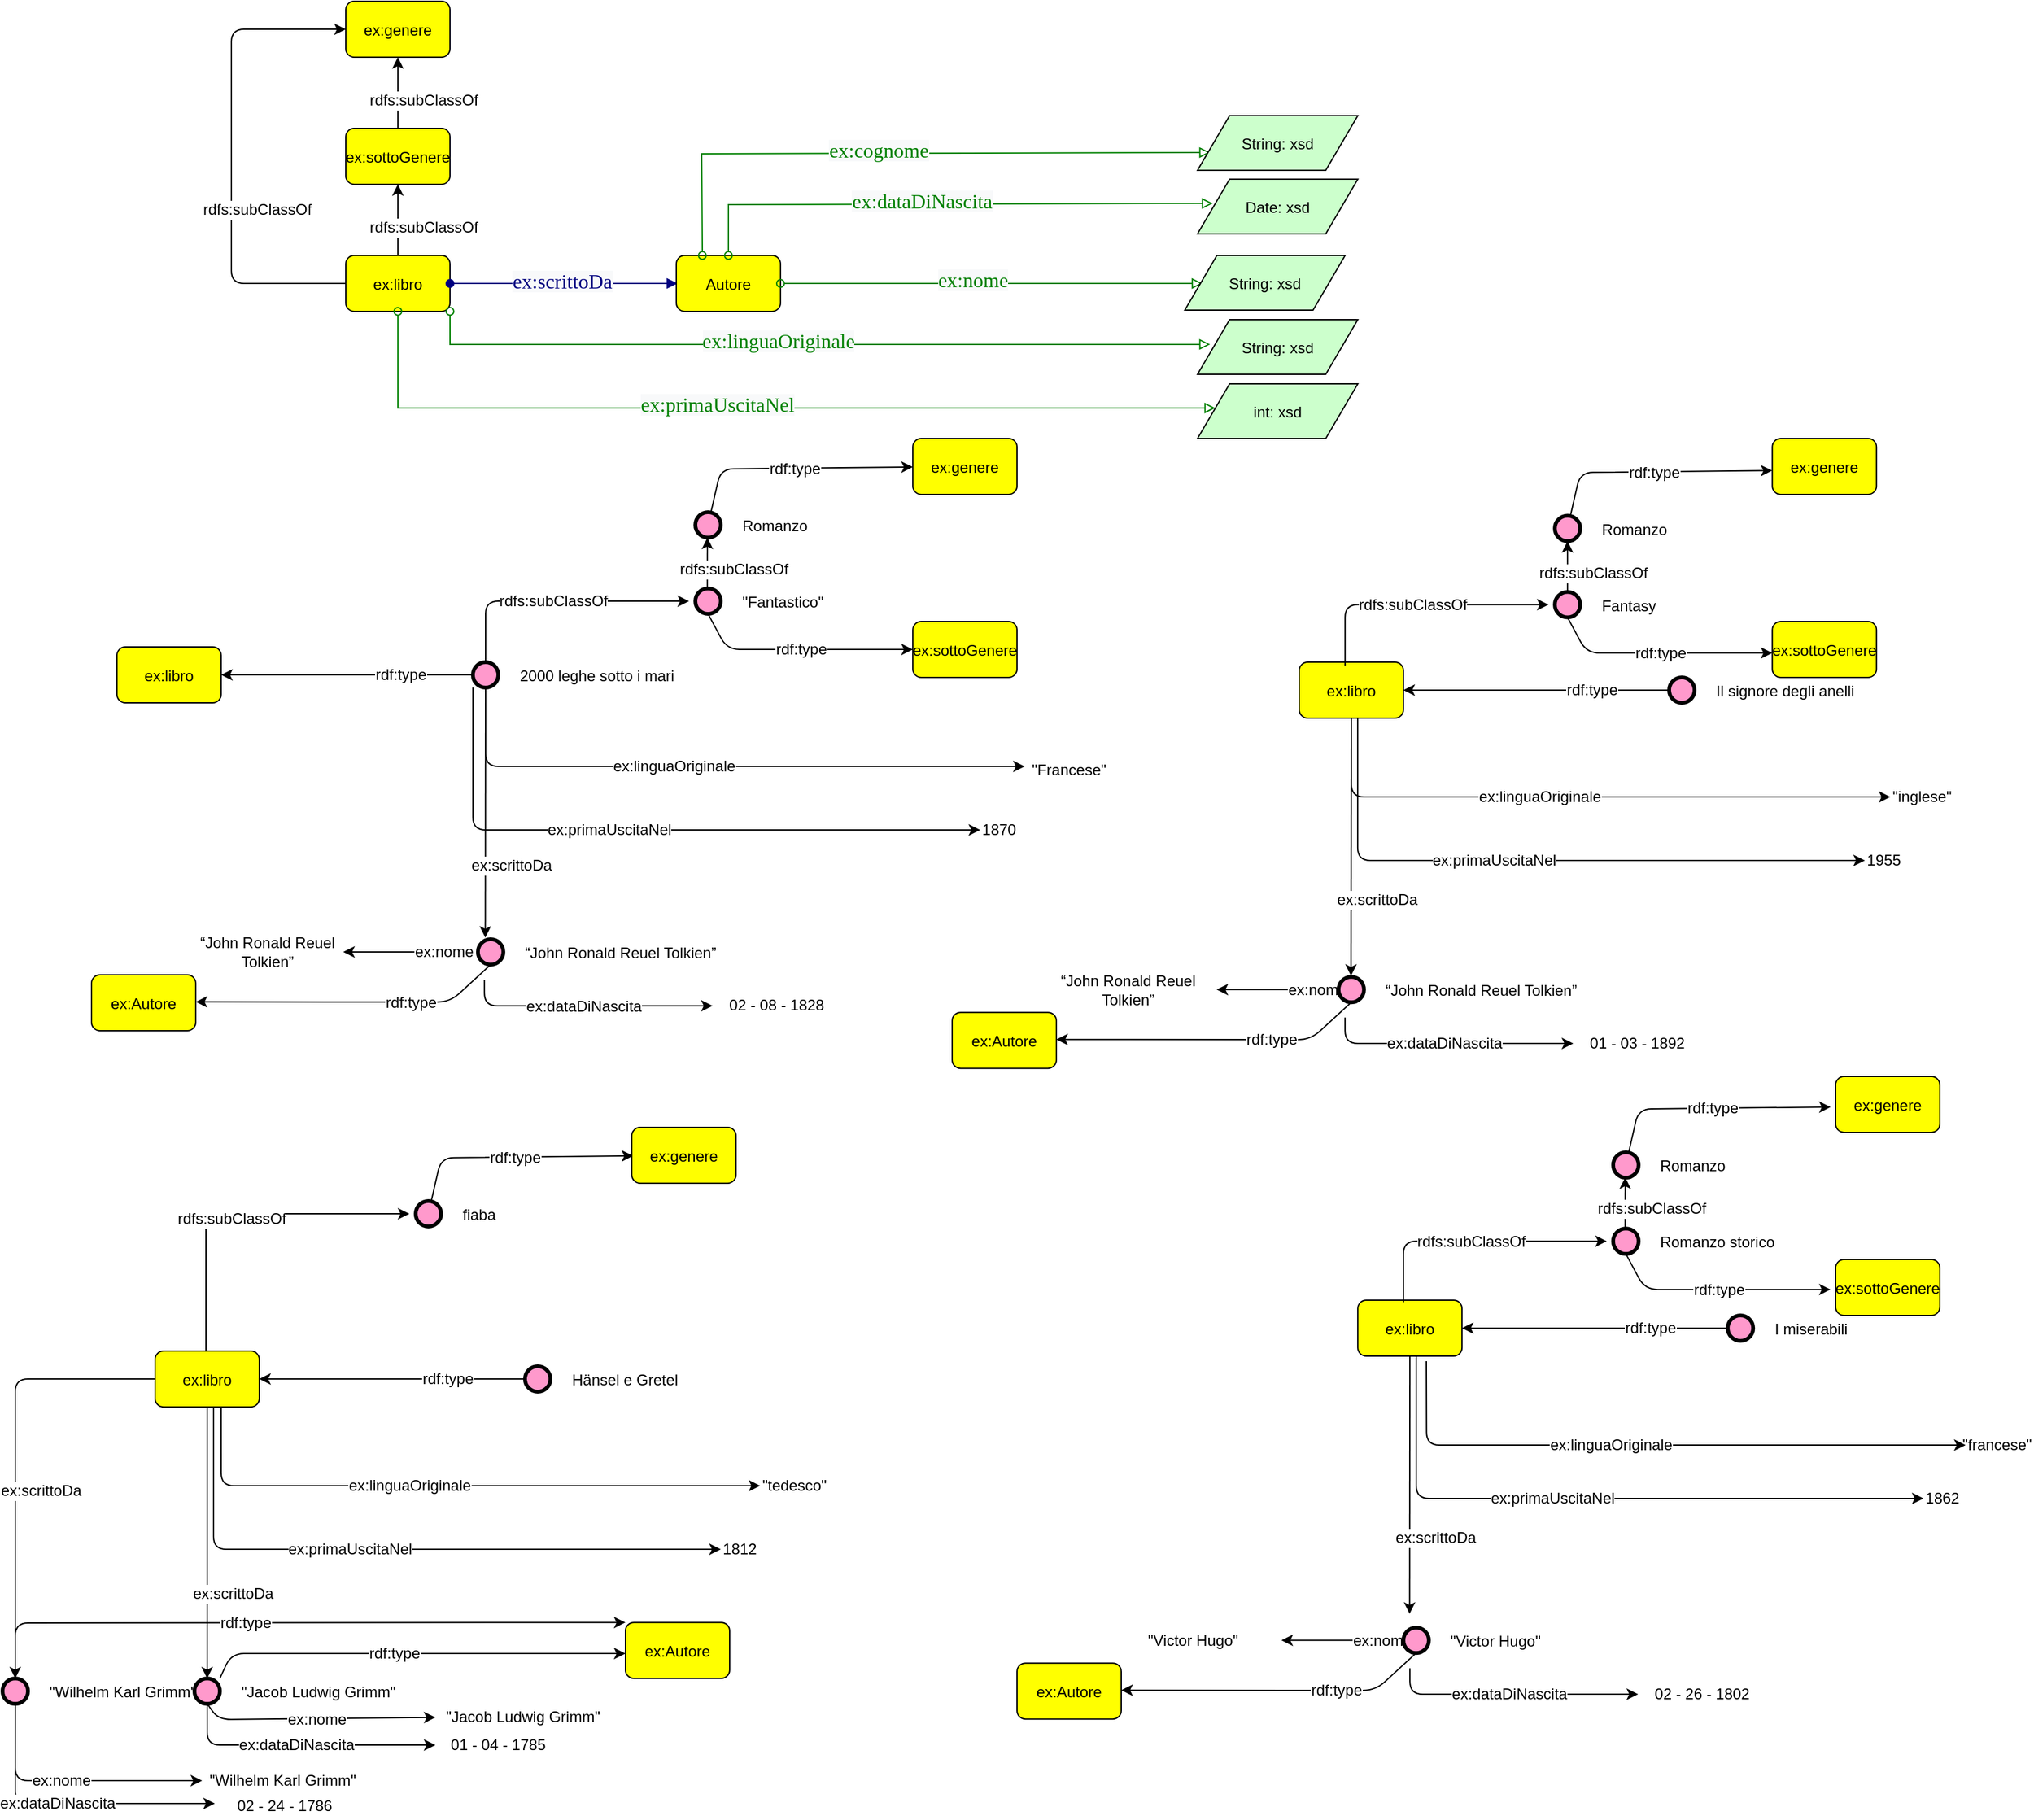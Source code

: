 <mxfile version="14.1.9" type="github">
  <diagram id="M-jmwEOxOKPIC_yb73By" name="Page-1">
    <mxGraphModel dx="925" dy="1744" grid="1" gridSize="10" guides="1" tooltips="1" connect="1" arrows="1" fold="1" page="1" pageScale="1" pageWidth="827" pageHeight="1169" math="0" shadow="0">
      <root>
        <mxCell id="0" />
        <mxCell id="1" parent="0" />
        <mxCell id="2A3p5v59OTfX20TDHfgg-1" value="ex:libro" style="graphMlID=n4;shape=rect;rounded=1;arcsize=30;fillColor=#ffff00;strokeColor=#000000;strokeWidth=1.0" vertex="1" parent="1">
          <mxGeometry x="350" y="170" width="81.968" height="44" as="geometry" />
        </mxCell>
        <mxCell id="2A3p5v59OTfX20TDHfgg-2" value="" style="graphMlID=e0;rounded=0;endArrow=block;strokeColor=#000080;strokeWidth=1.0;startArrow=oval;startFill=1;endFill=1;exitX=1;exitY=0.5;exitDx=0;exitDy=0;" edge="1" parent="1" source="2A3p5v59OTfX20TDHfgg-1">
          <mxGeometry relative="1" as="geometry">
            <mxPoint x="460" y="240.082" as="sourcePoint" />
            <mxPoint x="611" y="192" as="targetPoint" />
          </mxGeometry>
        </mxCell>
        <mxCell id="2A3p5v59OTfX20TDHfgg-3" value="&lt;font color=&quot;#000080&quot; face=&quot;dialog&quot;&gt;&lt;span style=&quot;font-size: 16px ; background-color: rgb(248 , 249 , 250)&quot;&gt;ex:scrittoDa&lt;/span&gt;&lt;/font&gt;" style="text;html=1;align=center;verticalAlign=middle;resizable=0;points=[];labelBackgroundColor=#ffffff;" vertex="1" connectable="0" parent="2A3p5v59OTfX20TDHfgg-2">
          <mxGeometry x="-0.017" y="2" relative="1" as="geometry">
            <mxPoint as="offset" />
          </mxGeometry>
        </mxCell>
        <mxCell id="2A3p5v59OTfX20TDHfgg-4" value="Autore" style="graphMlID=n4;shape=rect;rounded=1;arcsize=30;fillColor=#ffff00;strokeColor=#000000;strokeWidth=1.0" vertex="1" parent="1">
          <mxGeometry x="610" y="170" width="81.968" height="44" as="geometry" />
        </mxCell>
        <mxCell id="2A3p5v59OTfX20TDHfgg-13" value="" style="graphMlID=e2;rounded=0;endArrow=block;strokeColor=#008000;strokeWidth=1.0;startArrow=oval;startFill=0;endFill=0;exitX=1;exitY=0.5;exitDx=0;exitDy=0;entryX=0.111;entryY=0.512;entryDx=0;entryDy=0;entryPerimeter=0;" edge="1" parent="1" source="2A3p5v59OTfX20TDHfgg-4" target="2A3p5v59OTfX20TDHfgg-19">
          <mxGeometry relative="1" as="geometry">
            <mxPoint x="720" y="191.5" as="sourcePoint" />
            <mxPoint x="1010" y="192" as="targetPoint" />
          </mxGeometry>
        </mxCell>
        <mxCell id="2A3p5v59OTfX20TDHfgg-14" value="&lt;span style=&quot;color: rgb(0 , 128 , 0) ; font-family: &amp;#34;dialog&amp;#34; ; font-size: 16px ; background-color: rgb(248 , 249 , 250)&quot;&gt;ex:nome&lt;/span&gt;" style="text;html=1;align=center;verticalAlign=middle;resizable=0;points=[];labelBackgroundColor=#ffffff;" vertex="1" connectable="0" parent="2A3p5v59OTfX20TDHfgg-13">
          <mxGeometry x="-0.09" y="3" relative="1" as="geometry">
            <mxPoint as="offset" />
          </mxGeometry>
        </mxCell>
        <mxCell id="2A3p5v59OTfX20TDHfgg-15" value="" style="graphMlID=e2;rounded=0;endArrow=block;strokeColor=#008000;strokeWidth=1.0;startArrow=oval;startFill=0;endFill=0;exitX=1;exitY=1;exitDx=0;exitDy=0;entryX=0.079;entryY=0.453;entryDx=0;entryDy=0;entryPerimeter=0;" edge="1" parent="1" source="2A3p5v59OTfX20TDHfgg-1" target="2A3p5v59OTfX20TDHfgg-21">
          <mxGeometry relative="1" as="geometry">
            <mxPoint x="691.968" y="242.0" as="sourcePoint" />
            <mxPoint x="1016.811" y="241.68" as="targetPoint" />
            <Array as="points">
              <mxPoint x="432" y="240" />
            </Array>
          </mxGeometry>
        </mxCell>
        <mxCell id="2A3p5v59OTfX20TDHfgg-16" value="&lt;span style=&quot;color: rgb(0 , 128 , 0) ; font-family: &amp;#34;dialog&amp;#34; ; font-size: 16px ; background-color: rgb(248 , 249 , 250)&quot;&gt;ex:linguaOriginale&lt;/span&gt;" style="text;html=1;align=center;verticalAlign=middle;resizable=0;points=[];labelBackgroundColor=#ffffff;" vertex="1" connectable="0" parent="2A3p5v59OTfX20TDHfgg-15">
          <mxGeometry x="-0.09" y="3" relative="1" as="geometry">
            <mxPoint as="offset" />
          </mxGeometry>
        </mxCell>
        <mxCell id="2A3p5v59OTfX20TDHfgg-17" value="" style="graphMlID=e2;rounded=0;endArrow=block;strokeColor=#008000;strokeWidth=1.0;startArrow=oval;startFill=0;endFill=0;entryX=0.111;entryY=0.442;entryDx=0;entryDy=0;entryPerimeter=0;exitX=0.5;exitY=1;exitDx=0;exitDy=0;" edge="1" parent="1" source="2A3p5v59OTfX20TDHfgg-1" target="2A3p5v59OTfX20TDHfgg-20">
          <mxGeometry relative="1" as="geometry">
            <mxPoint x="691.968" y="291.787" as="sourcePoint" />
            <mxPoint x="1026.811" y="291.5" as="targetPoint" />
            <Array as="points">
              <mxPoint x="391" y="290" />
            </Array>
          </mxGeometry>
        </mxCell>
        <mxCell id="2A3p5v59OTfX20TDHfgg-18" value="&lt;span style=&quot;color: rgb(0 , 128 , 0) ; font-family: &amp;#34;dialog&amp;#34; ; font-size: 16px ; background-color: rgb(248 , 249 , 250)&quot;&gt;ex:primaUscitaNel&lt;/span&gt;" style="text;html=1;align=center;verticalAlign=middle;resizable=0;points=[];labelBackgroundColor=#ffffff;" vertex="1" connectable="0" parent="2A3p5v59OTfX20TDHfgg-17">
          <mxGeometry x="-0.09" y="3" relative="1" as="geometry">
            <mxPoint as="offset" />
          </mxGeometry>
        </mxCell>
        <mxCell id="2A3p5v59OTfX20TDHfgg-19" value="String: xsd" style="graphMlID=n6;shape=parallelogram;fillColor=#ccffcc;strokeColor=#000000;strokeWidth=1.0" vertex="1" parent="1">
          <mxGeometry x="1010" y="170" width="126.095" height="43" as="geometry" />
        </mxCell>
        <mxCell id="2A3p5v59OTfX20TDHfgg-20" value="int: xsd" style="graphMlID=n6;shape=parallelogram;fillColor=#ccffcc;strokeColor=#000000;strokeWidth=1.0" vertex="1" parent="1">
          <mxGeometry x="1020" y="271" width="126.095" height="43" as="geometry" />
        </mxCell>
        <mxCell id="2A3p5v59OTfX20TDHfgg-21" value="String: xsd" style="graphMlID=n6;shape=parallelogram;fillColor=#ccffcc;strokeColor=#000000;strokeWidth=1.0" vertex="1" parent="1">
          <mxGeometry x="1020" y="220.5" width="126.095" height="43" as="geometry" />
        </mxCell>
        <mxCell id="2A3p5v59OTfX20TDHfgg-22" value="" style="graphMlID=e2;rounded=0;endArrow=block;strokeColor=#008000;strokeWidth=1.0;startArrow=oval;startFill=0;endFill=0;exitX=0.25;exitY=0;exitDx=0;exitDy=0;entryX=0.079;entryY=0.674;entryDx=0;entryDy=0;entryPerimeter=0;" edge="1" parent="1" source="2A3p5v59OTfX20TDHfgg-4" target="2A3p5v59OTfX20TDHfgg-30">
          <mxGeometry relative="1" as="geometry">
            <mxPoint x="691.968" y="90" as="sourcePoint" />
            <mxPoint x="1023.997" y="90.016" as="targetPoint" />
            <Array as="points">
              <mxPoint x="630" y="90" />
            </Array>
          </mxGeometry>
        </mxCell>
        <mxCell id="2A3p5v59OTfX20TDHfgg-23" value="&lt;span style=&quot;color: rgb(0 , 128 , 0) ; font-family: &amp;#34;dialog&amp;#34; ; font-size: 16px ; background-color: rgb(248 , 249 , 250)&quot;&gt;ex:cognome&lt;/span&gt;" style="text;html=1;align=center;verticalAlign=middle;resizable=0;points=[];labelBackgroundColor=#ffffff;" vertex="1" connectable="0" parent="2A3p5v59OTfX20TDHfgg-22">
          <mxGeometry x="-0.09" y="3" relative="1" as="geometry">
            <mxPoint as="offset" />
          </mxGeometry>
        </mxCell>
        <mxCell id="2A3p5v59OTfX20TDHfgg-28" value="" style="graphMlID=e2;rounded=0;endArrow=block;strokeColor=#008000;strokeWidth=1.0;startArrow=oval;startFill=0;endFill=0;exitX=0.5;exitY=0;exitDx=0;exitDy=0;entryX=0.095;entryY=0.442;entryDx=0;entryDy=0;entryPerimeter=0;" edge="1" parent="1" source="2A3p5v59OTfX20TDHfgg-4" target="2A3p5v59OTfX20TDHfgg-31">
          <mxGeometry relative="1" as="geometry">
            <mxPoint x="691.968" y="130" as="sourcePoint" />
            <mxPoint x="1023.997" y="130.016" as="targetPoint" />
            <Array as="points">
              <mxPoint x="651" y="130" />
            </Array>
          </mxGeometry>
        </mxCell>
        <mxCell id="2A3p5v59OTfX20TDHfgg-29" value="&lt;span style=&quot;color: rgb(0 , 128 , 0) ; font-family: &amp;#34;dialog&amp;#34; ; font-size: 16px ; background-color: rgb(248 , 249 , 250)&quot;&gt;ex:dataDiNascita&lt;/span&gt;" style="text;html=1;align=center;verticalAlign=middle;resizable=0;points=[];labelBackgroundColor=#ffffff;" vertex="1" connectable="0" parent="2A3p5v59OTfX20TDHfgg-28">
          <mxGeometry x="-0.09" y="3" relative="1" as="geometry">
            <mxPoint as="offset" />
          </mxGeometry>
        </mxCell>
        <mxCell id="2A3p5v59OTfX20TDHfgg-30" value="String: xsd" style="graphMlID=n6;shape=parallelogram;fillColor=#ccffcc;strokeColor=#000000;strokeWidth=1.0" vertex="1" parent="1">
          <mxGeometry x="1020" y="60" width="126.095" height="43" as="geometry" />
        </mxCell>
        <mxCell id="2A3p5v59OTfX20TDHfgg-31" value="Date: xsd" style="graphMlID=n6;shape=parallelogram;fillColor=#ccffcc;strokeColor=#000000;strokeWidth=1.0" vertex="1" parent="1">
          <mxGeometry x="1020" y="110" width="126.095" height="43" as="geometry" />
        </mxCell>
        <mxCell id="2A3p5v59OTfX20TDHfgg-32" value="ex:sottoGenere" style="graphMlID=n4;shape=rect;rounded=1;arcsize=30;fillColor=#ffff00;strokeColor=#000000;strokeWidth=1.0" vertex="1" parent="1">
          <mxGeometry x="350" y="70" width="81.968" height="44" as="geometry" />
        </mxCell>
        <mxCell id="2A3p5v59OTfX20TDHfgg-33" value="" style="endArrow=classic;html=1;textDirection=ltr;exitX=0.5;exitY=0;exitDx=0;exitDy=0;entryX=0.5;entryY=1;entryDx=0;entryDy=0;" edge="1" parent="1" source="2A3p5v59OTfX20TDHfgg-1" target="2A3p5v59OTfX20TDHfgg-32">
          <mxGeometry width="50" height="50" relative="1" as="geometry">
            <mxPoint x="250" y="130" as="sourcePoint" />
            <mxPoint x="397.95" y="130" as="targetPoint" />
          </mxGeometry>
        </mxCell>
        <mxCell id="2A3p5v59OTfX20TDHfgg-34" value="rdfs:subClassOf" style="text;html=1;align=center;verticalAlign=middle;resizable=0;points=[];labelBackgroundColor=#ffffff;rotation=0;" vertex="1" connectable="0" parent="2A3p5v59OTfX20TDHfgg-33">
          <mxGeometry x="-0.221" relative="1" as="geometry">
            <mxPoint x="19.95" as="offset" />
          </mxGeometry>
        </mxCell>
        <mxCell id="2A3p5v59OTfX20TDHfgg-37" value="ex:genere" style="graphMlID=n4;shape=rect;rounded=1;arcsize=30;fillColor=#ffff00;strokeColor=#000000;strokeWidth=1.0" vertex="1" parent="1">
          <mxGeometry x="350" y="-30" width="81.968" height="44" as="geometry" />
        </mxCell>
        <mxCell id="2A3p5v59OTfX20TDHfgg-40" value="" style="endArrow=classic;html=1;textDirection=ltr;entryX=0.5;entryY=1;entryDx=0;entryDy=0;" edge="1" parent="1" source="2A3p5v59OTfX20TDHfgg-32" target="2A3p5v59OTfX20TDHfgg-37">
          <mxGeometry width="50" height="50" relative="1" as="geometry">
            <mxPoint x="390.644" y="70" as="sourcePoint" />
            <mxPoint x="390.644" y="14" as="targetPoint" />
          </mxGeometry>
        </mxCell>
        <mxCell id="2A3p5v59OTfX20TDHfgg-41" value="rdfs:subClassOf" style="text;html=1;align=center;verticalAlign=middle;resizable=0;points=[];labelBackgroundColor=#ffffff;rotation=0;" vertex="1" connectable="0" parent="2A3p5v59OTfX20TDHfgg-40">
          <mxGeometry x="-0.221" relative="1" as="geometry">
            <mxPoint x="19.95" as="offset" />
          </mxGeometry>
        </mxCell>
        <mxCell id="2A3p5v59OTfX20TDHfgg-42" value="2000 leghe sotto i mari" style="graphMlID=n9;shape=ellipse;fillColor=#ff99cc;strokeColor=#000000;strokeWidth=3.0;verticalAlign=middle;labelPosition=right;verticalLabelPosition=middle;align=left;spacingRight=1;spacing=17;" vertex="1" parent="1">
          <mxGeometry x="450" y="490" width="20" height="20" as="geometry" />
        </mxCell>
        <mxCell id="2A3p5v59OTfX20TDHfgg-45" value="" style="endArrow=classic;html=1;textDirection=ltr;exitX=0;exitY=0.5;exitDx=0;exitDy=0;" edge="1" parent="1" source="2A3p5v59OTfX20TDHfgg-42" target="2A3p5v59OTfX20TDHfgg-47">
          <mxGeometry width="50" height="50" relative="1" as="geometry">
            <mxPoint x="460" y="390" as="sourcePoint" />
            <mxPoint x="280" y="500" as="targetPoint" />
          </mxGeometry>
        </mxCell>
        <mxCell id="2A3p5v59OTfX20TDHfgg-46" value="rdf:type" style="text;html=1;align=center;verticalAlign=middle;resizable=0;points=[];labelBackgroundColor=#ffffff;rotation=0;" vertex="1" connectable="0" parent="2A3p5v59OTfX20TDHfgg-45">
          <mxGeometry x="-0.221" relative="1" as="geometry">
            <mxPoint x="19.95" as="offset" />
          </mxGeometry>
        </mxCell>
        <mxCell id="2A3p5v59OTfX20TDHfgg-47" value="ex:libro" style="graphMlID=n4;shape=rect;rounded=1;arcsize=30;fillColor=#ffff00;strokeColor=#000000;strokeWidth=1.0" vertex="1" parent="1">
          <mxGeometry x="170" y="478" width="81.968" height="44" as="geometry" />
        </mxCell>
        <mxCell id="2A3p5v59OTfX20TDHfgg-48" value="" style="endArrow=classic;html=1;textDirection=ltr;exitX=0.5;exitY=1;exitDx=0;exitDy=0;entryX=0.497;entryY=0.027;entryDx=0;entryDy=0;entryPerimeter=0;" edge="1" parent="1" source="2A3p5v59OTfX20TDHfgg-42">
          <mxGeometry width="50" height="50" relative="1" as="geometry">
            <mxPoint x="512.03" y="550" as="sourcePoint" />
            <mxPoint x="459.758" y="706.778" as="targetPoint" />
          </mxGeometry>
        </mxCell>
        <mxCell id="2A3p5v59OTfX20TDHfgg-49" value="ex:scrittoDa" style="text;html=1;align=center;verticalAlign=middle;resizable=0;points=[];labelBackgroundColor=#ffffff;rotation=0;" vertex="1" connectable="0" parent="2A3p5v59OTfX20TDHfgg-48">
          <mxGeometry x="-0.221" relative="1" as="geometry">
            <mxPoint x="19.95" y="63.53" as="offset" />
          </mxGeometry>
        </mxCell>
        <mxCell id="2A3p5v59OTfX20TDHfgg-59" value="" style="endArrow=classic;html=1;textDirection=ltr;exitX=0.5;exitY=0;exitDx=0;exitDy=0;entryX=0;entryY=0.5;entryDx=0;entryDy=0;" edge="1" parent="1" source="2A3p5v59OTfX20TDHfgg-42">
          <mxGeometry width="50" height="50" relative="1" as="geometry">
            <mxPoint x="410" y="390" as="sourcePoint" />
            <mxPoint x="620" y="442" as="targetPoint" />
            <Array as="points">
              <mxPoint x="460" y="442" />
            </Array>
          </mxGeometry>
        </mxCell>
        <mxCell id="2A3p5v59OTfX20TDHfgg-60" value="rdfs:subClassOf" style="text;html=1;align=center;verticalAlign=middle;resizable=0;points=[];labelBackgroundColor=#ffffff;rotation=0;" vertex="1" connectable="0" parent="2A3p5v59OTfX20TDHfgg-59">
          <mxGeometry x="-0.221" relative="1" as="geometry">
            <mxPoint x="19.95" as="offset" />
          </mxGeometry>
        </mxCell>
        <mxCell id="2A3p5v59OTfX20TDHfgg-85" value="&quot;Francese&quot;" style="text;html=1;strokeColor=none;fillColor=none;align=center;verticalAlign=middle;whiteSpace=wrap;rounded=0;" vertex="1" parent="1">
          <mxGeometry x="860" y="565" width="118" height="20" as="geometry" />
        </mxCell>
        <mxCell id="2A3p5v59OTfX20TDHfgg-88" value="" style="endArrow=classic;html=1;textDirection=ltr;exitX=0;exitY=1;exitDx=0;exitDy=0;" edge="1" parent="1" source="2A3p5v59OTfX20TDHfgg-42">
          <mxGeometry width="50" height="50" relative="1" as="geometry">
            <mxPoint x="702" y="622" as="sourcePoint" />
            <mxPoint x="849.01" y="622" as="targetPoint" />
            <Array as="points">
              <mxPoint x="450" y="622" />
            </Array>
          </mxGeometry>
        </mxCell>
        <mxCell id="2A3p5v59OTfX20TDHfgg-89" value="ex:primaUscitaNel" style="text;html=1;align=center;verticalAlign=middle;resizable=0;points=[];labelBackgroundColor=#ffffff;rotation=0;" vertex="1" connectable="0" parent="2A3p5v59OTfX20TDHfgg-88">
          <mxGeometry x="-0.221" relative="1" as="geometry">
            <mxPoint x="19.95" as="offset" />
          </mxGeometry>
        </mxCell>
        <mxCell id="2A3p5v59OTfX20TDHfgg-90" value="1870" style="text;html=1;strokeColor=none;fillColor=none;align=center;verticalAlign=middle;whiteSpace=wrap;rounded=0;" vertex="1" parent="1">
          <mxGeometry x="829.01" y="612" width="70" height="20" as="geometry" />
        </mxCell>
        <mxCell id="2A3p5v59OTfX20TDHfgg-95" value="Il signore degli anelli" style="graphMlID=n9;shape=ellipse;fillColor=#ff99cc;strokeColor=#000000;strokeWidth=3.0;verticalAlign=middle;labelPosition=right;verticalLabelPosition=middle;align=left;spacingRight=1;spacing=17;" vertex="1" parent="1">
          <mxGeometry x="1390.99" y="502" width="20" height="20" as="geometry" />
        </mxCell>
        <mxCell id="2A3p5v59OTfX20TDHfgg-98" value="" style="endArrow=classic;html=1;textDirection=ltr;exitX=0;exitY=0.5;exitDx=0;exitDy=0;" edge="1" parent="1" target="2A3p5v59OTfX20TDHfgg-100" source="2A3p5v59OTfX20TDHfgg-95">
          <mxGeometry width="50" height="50" relative="1" as="geometry">
            <mxPoint x="1380" y="514" as="sourcePoint" />
            <mxPoint x="1210" y="514" as="targetPoint" />
          </mxGeometry>
        </mxCell>
        <mxCell id="2A3p5v59OTfX20TDHfgg-99" value="rdf:type" style="text;html=1;align=center;verticalAlign=middle;resizable=0;points=[];labelBackgroundColor=#ffffff;rotation=0;" vertex="1" connectable="0" parent="2A3p5v59OTfX20TDHfgg-98">
          <mxGeometry x="-0.221" relative="1" as="geometry">
            <mxPoint x="19.95" as="offset" />
          </mxGeometry>
        </mxCell>
        <mxCell id="2A3p5v59OTfX20TDHfgg-100" value="ex:libro" style="graphMlID=n4;shape=rect;rounded=1;arcsize=30;fillColor=#ffff00;strokeColor=#000000;strokeWidth=1.0" vertex="1" parent="1">
          <mxGeometry x="1100" y="490" width="81.968" height="44" as="geometry" />
        </mxCell>
        <mxCell id="2A3p5v59OTfX20TDHfgg-102" value="" style="endArrow=classic;html=1;textDirection=ltr;exitX=0.5;exitY=1;exitDx=0;exitDy=0;entryX=0.497;entryY=0.027;entryDx=0;entryDy=0;entryPerimeter=0;" edge="1" parent="1" source="2A3p5v59OTfX20TDHfgg-100">
          <mxGeometry width="50" height="50" relative="1" as="geometry">
            <mxPoint x="1140.98" y="540" as="sourcePoint" />
            <mxPoint x="1140.738" y="736.778" as="targetPoint" />
          </mxGeometry>
        </mxCell>
        <mxCell id="2A3p5v59OTfX20TDHfgg-103" value="ex:scrittoDa" style="text;html=1;align=center;verticalAlign=middle;resizable=0;points=[];labelBackgroundColor=#ffffff;rotation=0;" vertex="1" connectable="0" parent="2A3p5v59OTfX20TDHfgg-102">
          <mxGeometry x="-0.221" relative="1" as="geometry">
            <mxPoint x="19.95" y="63.53" as="offset" />
          </mxGeometry>
        </mxCell>
        <mxCell id="2A3p5v59OTfX20TDHfgg-127" value="" style="endArrow=classic;html=1;textDirection=ltr;exitX=0.5;exitY=1;exitDx=0;exitDy=0;" edge="1" parent="1" source="2A3p5v59OTfX20TDHfgg-100">
          <mxGeometry width="50" height="50" relative="1" as="geometry">
            <mxPoint x="1417.99" y="596" as="sourcePoint" />
            <mxPoint x="1565.0" y="596" as="targetPoint" />
            <Array as="points">
              <mxPoint x="1141" y="596" />
            </Array>
          </mxGeometry>
        </mxCell>
        <mxCell id="2A3p5v59OTfX20TDHfgg-128" value="ex:linguaOriginale" style="text;html=1;align=center;verticalAlign=middle;resizable=0;points=[];labelBackgroundColor=#ffffff;rotation=0;" vertex="1" connectable="0" parent="2A3p5v59OTfX20TDHfgg-127">
          <mxGeometry x="-0.221" relative="1" as="geometry">
            <mxPoint x="19.95" as="offset" />
          </mxGeometry>
        </mxCell>
        <mxCell id="2A3p5v59OTfX20TDHfgg-129" value="&quot;inglese&quot;" style="text;html=1;strokeColor=none;fillColor=none;align=center;verticalAlign=middle;whiteSpace=wrap;rounded=0;" vertex="1" parent="1">
          <mxGeometry x="1570" y="586" width="40" height="20" as="geometry" />
        </mxCell>
        <mxCell id="2A3p5v59OTfX20TDHfgg-130" value="" style="endArrow=classic;html=1;textDirection=ltr;exitX=0;exitY=1;exitDx=0;exitDy=0;" edge="1" parent="1">
          <mxGeometry width="50" height="50" relative="1" as="geometry">
            <mxPoint x="1145.98" y="534" as="sourcePoint" />
            <mxPoint x="1544.99" y="646" as="targetPoint" />
            <Array as="points">
              <mxPoint x="1145.98" y="646" />
            </Array>
          </mxGeometry>
        </mxCell>
        <mxCell id="2A3p5v59OTfX20TDHfgg-131" value="ex:primaUscitaNel" style="text;html=1;align=center;verticalAlign=middle;resizable=0;points=[];labelBackgroundColor=#ffffff;rotation=0;" vertex="1" connectable="0" parent="2A3p5v59OTfX20TDHfgg-130">
          <mxGeometry x="-0.221" relative="1" as="geometry">
            <mxPoint x="19.95" as="offset" />
          </mxGeometry>
        </mxCell>
        <mxCell id="2A3p5v59OTfX20TDHfgg-132" value="1955" style="text;html=1;strokeColor=none;fillColor=none;align=center;verticalAlign=middle;whiteSpace=wrap;rounded=0;" vertex="1" parent="1">
          <mxGeometry x="1524.99" y="636" width="70" height="20" as="geometry" />
        </mxCell>
        <mxCell id="2A3p5v59OTfX20TDHfgg-133" value="I miserabili" style="graphMlID=n9;shape=ellipse;fillColor=#ff99cc;strokeColor=#000000;strokeWidth=3.0;verticalAlign=middle;labelPosition=right;verticalLabelPosition=middle;align=left;spacingRight=1;spacing=17;" vertex="1" parent="1">
          <mxGeometry x="1437.08" y="1004" width="20" height="20" as="geometry" />
        </mxCell>
        <mxCell id="2A3p5v59OTfX20TDHfgg-134" value="" style="endArrow=classic;html=1;textDirection=ltr;exitX=0;exitY=0.5;exitDx=0;exitDy=0;" edge="1" parent="1" source="2A3p5v59OTfX20TDHfgg-133" target="2A3p5v59OTfX20TDHfgg-136">
          <mxGeometry width="50" height="50" relative="1" as="geometry">
            <mxPoint x="1426.09" y="1016" as="sourcePoint" />
            <mxPoint x="1256.09" y="1016" as="targetPoint" />
          </mxGeometry>
        </mxCell>
        <mxCell id="2A3p5v59OTfX20TDHfgg-135" value="rdf:type" style="text;html=1;align=center;verticalAlign=middle;resizable=0;points=[];labelBackgroundColor=#ffffff;rotation=0;" vertex="1" connectable="0" parent="2A3p5v59OTfX20TDHfgg-134">
          <mxGeometry x="-0.221" relative="1" as="geometry">
            <mxPoint x="19.95" as="offset" />
          </mxGeometry>
        </mxCell>
        <mxCell id="2A3p5v59OTfX20TDHfgg-136" value="ex:libro" style="graphMlID=n4;shape=rect;rounded=1;arcsize=30;fillColor=#ffff00;strokeColor=#000000;strokeWidth=1.0" vertex="1" parent="1">
          <mxGeometry x="1146.09" y="992" width="81.968" height="44" as="geometry" />
        </mxCell>
        <mxCell id="2A3p5v59OTfX20TDHfgg-137" value="" style="endArrow=classic;html=1;textDirection=ltr;exitX=0.5;exitY=1;exitDx=0;exitDy=0;entryX=0.497;entryY=0.027;entryDx=0;entryDy=0;entryPerimeter=0;" edge="1" parent="1" source="2A3p5v59OTfX20TDHfgg-136">
          <mxGeometry width="50" height="50" relative="1" as="geometry">
            <mxPoint x="1187.07" y="1042" as="sourcePoint" />
            <mxPoint x="1186.828" y="1238.778" as="targetPoint" />
          </mxGeometry>
        </mxCell>
        <mxCell id="2A3p5v59OTfX20TDHfgg-138" value="ex:scrittoDa" style="text;html=1;align=center;verticalAlign=middle;resizable=0;points=[];labelBackgroundColor=#ffffff;rotation=0;" vertex="1" connectable="0" parent="2A3p5v59OTfX20TDHfgg-137">
          <mxGeometry x="-0.221" relative="1" as="geometry">
            <mxPoint x="19.95" y="63.53" as="offset" />
          </mxGeometry>
        </mxCell>
        <mxCell id="2A3p5v59OTfX20TDHfgg-140" value="" style="endArrow=classic;html=1;textDirection=ltr;exitX=0;exitY=0.5;exitDx=0;exitDy=0;" edge="1" parent="1" source="2A3p5v59OTfX20TDHfgg-238" target="2A3p5v59OTfX20TDHfgg-142">
          <mxGeometry width="50" height="50" relative="1" as="geometry">
            <mxPoint x="1228.058" y="1259.59" as="sourcePoint" />
            <mxPoint x="1367.07" y="1259.59" as="targetPoint" />
          </mxGeometry>
        </mxCell>
        <mxCell id="2A3p5v59OTfX20TDHfgg-141" value="ex:nome" style="text;html=1;align=center;verticalAlign=middle;resizable=0;points=[];labelBackgroundColor=#ffffff;rotation=0;" vertex="1" connectable="0" parent="2A3p5v59OTfX20TDHfgg-140">
          <mxGeometry x="-0.221" relative="1" as="geometry">
            <mxPoint x="19.95" as="offset" />
          </mxGeometry>
        </mxCell>
        <mxCell id="2A3p5v59OTfX20TDHfgg-142" value="&lt;span style=&quot;text-align: left&quot;&gt;&quot;Victor Hugo&quot;&lt;/span&gt;" style="text;html=1;strokeColor=none;fillColor=none;align=center;verticalAlign=middle;whiteSpace=wrap;rounded=0;" vertex="1" parent="1">
          <mxGeometry x="947.01" y="1249.59" width="139.02" height="20" as="geometry" />
        </mxCell>
        <mxCell id="2A3p5v59OTfX20TDHfgg-143" value="02 - 26 - 1802" style="text;html=1;strokeColor=none;fillColor=none;align=center;verticalAlign=middle;whiteSpace=wrap;rounded=0;" vertex="1" parent="1">
          <mxGeometry x="1366.58" y="1292" width="100" height="20" as="geometry" />
        </mxCell>
        <mxCell id="2A3p5v59OTfX20TDHfgg-144" value="" style="endArrow=classic;html=1;textDirection=ltr;exitX=0.5;exitY=1;exitDx=0;exitDy=0;" edge="1" parent="1" target="2A3p5v59OTfX20TDHfgg-143">
          <mxGeometry width="50" height="50" relative="1" as="geometry">
            <mxPoint x="1187.074" y="1281.59" as="sourcePoint" />
            <mxPoint x="1377.07" y="1269.59" as="targetPoint" />
            <Array as="points">
              <mxPoint x="1187.09" y="1302" />
            </Array>
          </mxGeometry>
        </mxCell>
        <mxCell id="2A3p5v59OTfX20TDHfgg-145" value="ex:dataDiNascita" style="text;html=1;align=center;verticalAlign=middle;resizable=0;points=[];labelBackgroundColor=#ffffff;rotation=0;" vertex="1" connectable="0" parent="2A3p5v59OTfX20TDHfgg-144">
          <mxGeometry x="-0.221" relative="1" as="geometry">
            <mxPoint x="19.95" as="offset" />
          </mxGeometry>
        </mxCell>
        <mxCell id="2A3p5v59OTfX20TDHfgg-164" value="" style="endArrow=classic;html=1;textDirection=ltr;exitX=0;exitY=1;exitDx=0;exitDy=0;" edge="1" parent="1">
          <mxGeometry width="50" height="50" relative="1" as="geometry">
            <mxPoint x="1192.07" y="1036" as="sourcePoint" />
            <mxPoint x="1591.08" y="1148" as="targetPoint" />
            <Array as="points">
              <mxPoint x="1192.07" y="1148" />
            </Array>
          </mxGeometry>
        </mxCell>
        <mxCell id="2A3p5v59OTfX20TDHfgg-165" value="ex:primaUscitaNel" style="text;html=1;align=center;verticalAlign=middle;resizable=0;points=[];labelBackgroundColor=#ffffff;rotation=0;" vertex="1" connectable="0" parent="2A3p5v59OTfX20TDHfgg-164">
          <mxGeometry x="-0.221" relative="1" as="geometry">
            <mxPoint x="19.95" as="offset" />
          </mxGeometry>
        </mxCell>
        <mxCell id="2A3p5v59OTfX20TDHfgg-166" value="1862" style="text;html=1;strokeColor=none;fillColor=none;align=center;verticalAlign=middle;whiteSpace=wrap;rounded=0;" vertex="1" parent="1">
          <mxGeometry x="1571.08" y="1138" width="70" height="20" as="geometry" />
        </mxCell>
        <mxCell id="2A3p5v59OTfX20TDHfgg-167" value="Hänsel e Gretel" style="graphMlID=n9;shape=ellipse;fillColor=#ff99cc;strokeColor=#000000;strokeWidth=3.0;verticalAlign=middle;labelPosition=right;verticalLabelPosition=middle;align=left;spacingRight=1;spacing=17;" vertex="1" parent="1">
          <mxGeometry x="490.99" y="1044" width="20" height="20" as="geometry" />
        </mxCell>
        <mxCell id="2A3p5v59OTfX20TDHfgg-168" value="" style="endArrow=classic;html=1;textDirection=ltr;exitX=0;exitY=0.5;exitDx=0;exitDy=0;" edge="1" parent="1" source="2A3p5v59OTfX20TDHfgg-167" target="2A3p5v59OTfX20TDHfgg-170">
          <mxGeometry width="50" height="50" relative="1" as="geometry">
            <mxPoint x="480" y="1056" as="sourcePoint" />
            <mxPoint x="310" y="1056" as="targetPoint" />
          </mxGeometry>
        </mxCell>
        <mxCell id="2A3p5v59OTfX20TDHfgg-169" value="rdf:type" style="text;html=1;align=center;verticalAlign=middle;resizable=0;points=[];labelBackgroundColor=#ffffff;rotation=0;" vertex="1" connectable="0" parent="2A3p5v59OTfX20TDHfgg-168">
          <mxGeometry x="-0.221" relative="1" as="geometry">
            <mxPoint x="19.95" as="offset" />
          </mxGeometry>
        </mxCell>
        <mxCell id="2A3p5v59OTfX20TDHfgg-170" value="ex:libro" style="graphMlID=n4;shape=rect;rounded=1;arcsize=30;fillColor=#ffff00;strokeColor=#000000;strokeWidth=1.0" vertex="1" parent="1">
          <mxGeometry x="200" y="1032" width="81.968" height="44" as="geometry" />
        </mxCell>
        <mxCell id="2A3p5v59OTfX20TDHfgg-171" value="" style="endArrow=classic;html=1;textDirection=ltr;exitX=0.5;exitY=1;exitDx=0;exitDy=0;entryX=0.5;entryY=0;entryDx=0;entryDy=0;" edge="1" parent="1" source="2A3p5v59OTfX20TDHfgg-170" target="2A3p5v59OTfX20TDHfgg-227">
          <mxGeometry width="50" height="50" relative="1" as="geometry">
            <mxPoint x="240.98" y="1082" as="sourcePoint" />
            <mxPoint x="240.738" y="1278.778" as="targetPoint" />
          </mxGeometry>
        </mxCell>
        <mxCell id="2A3p5v59OTfX20TDHfgg-172" value="ex:scrittoDa" style="text;html=1;align=center;verticalAlign=middle;resizable=0;points=[];labelBackgroundColor=#ffffff;rotation=0;" vertex="1" connectable="0" parent="2A3p5v59OTfX20TDHfgg-171">
          <mxGeometry x="-0.221" relative="1" as="geometry">
            <mxPoint x="19.95" y="63.53" as="offset" />
          </mxGeometry>
        </mxCell>
        <mxCell id="2A3p5v59OTfX20TDHfgg-174" value="" style="endArrow=classic;html=1;textDirection=ltr;exitX=0.5;exitY=1;exitDx=0;exitDy=0;" edge="1" parent="1" source="2A3p5v59OTfX20TDHfgg-227" target="2A3p5v59OTfX20TDHfgg-176">
          <mxGeometry width="50" height="50" relative="1" as="geometry">
            <mxPoint x="273.998" y="1321.59" as="sourcePoint" />
            <mxPoint x="413.01" y="1321.59" as="targetPoint" />
            <Array as="points">
              <mxPoint x="250" y="1322" />
            </Array>
          </mxGeometry>
        </mxCell>
        <mxCell id="2A3p5v59OTfX20TDHfgg-175" value="ex:nome" style="text;html=1;align=center;verticalAlign=middle;resizable=0;points=[];labelBackgroundColor=#ffffff;rotation=0;" vertex="1" connectable="0" parent="2A3p5v59OTfX20TDHfgg-174">
          <mxGeometry x="-0.221" relative="1" as="geometry">
            <mxPoint x="19.95" as="offset" />
          </mxGeometry>
        </mxCell>
        <mxCell id="2A3p5v59OTfX20TDHfgg-176" value="&lt;div style=&quot;text-align: left&quot;&gt;&lt;span&gt;&quot;Jacob Ludwig Grimm&quot;&lt;/span&gt;&lt;/div&gt;" style="text;html=1;strokeColor=none;fillColor=none;align=center;verticalAlign=middle;whiteSpace=wrap;rounded=0;" vertex="1" parent="1">
          <mxGeometry x="420.49" y="1309.59" width="139.02" height="20" as="geometry" />
        </mxCell>
        <mxCell id="2A3p5v59OTfX20TDHfgg-177" value="01 - 04 - 1785" style="text;html=1;strokeColor=none;fillColor=none;align=center;verticalAlign=middle;whiteSpace=wrap;rounded=0;" vertex="1" parent="1">
          <mxGeometry x="420.49" y="1332" width="100" height="20" as="geometry" />
        </mxCell>
        <mxCell id="2A3p5v59OTfX20TDHfgg-178" value="" style="endArrow=classic;html=1;textDirection=ltr;exitX=0.5;exitY=1;exitDx=0;exitDy=0;" edge="1" parent="1" source="2A3p5v59OTfX20TDHfgg-227" target="2A3p5v59OTfX20TDHfgg-177">
          <mxGeometry width="50" height="50" relative="1" as="geometry">
            <mxPoint x="240.984" y="1321.59" as="sourcePoint" />
            <mxPoint x="430.98" y="1309.59" as="targetPoint" />
            <Array as="points">
              <mxPoint x="241" y="1342" />
            </Array>
          </mxGeometry>
        </mxCell>
        <mxCell id="2A3p5v59OTfX20TDHfgg-179" value="ex:dataDiNascita" style="text;html=1;align=center;verticalAlign=middle;resizable=0;points=[];labelBackgroundColor=#ffffff;rotation=0;" vertex="1" connectable="0" parent="2A3p5v59OTfX20TDHfgg-178">
          <mxGeometry x="-0.221" relative="1" as="geometry">
            <mxPoint x="19.95" as="offset" />
          </mxGeometry>
        </mxCell>
        <mxCell id="2A3p5v59OTfX20TDHfgg-197" value="&quot;tedesco&quot;" style="text;html=1;strokeColor=none;fillColor=none;align=center;verticalAlign=middle;whiteSpace=wrap;rounded=0;" vertex="1" parent="1">
          <mxGeometry x="683.1" y="1128" width="40" height="20" as="geometry" />
        </mxCell>
        <mxCell id="2A3p5v59OTfX20TDHfgg-198" value="" style="endArrow=classic;html=1;textDirection=ltr;exitX=0;exitY=1;exitDx=0;exitDy=0;" edge="1" parent="1">
          <mxGeometry width="50" height="50" relative="1" as="geometry">
            <mxPoint x="245.98" y="1076" as="sourcePoint" />
            <mxPoint x="644.99" y="1188" as="targetPoint" />
            <Array as="points">
              <mxPoint x="245.98" y="1188" />
            </Array>
          </mxGeometry>
        </mxCell>
        <mxCell id="2A3p5v59OTfX20TDHfgg-199" value="ex:primaUscitaNel" style="text;html=1;align=center;verticalAlign=middle;resizable=0;points=[];labelBackgroundColor=#ffffff;rotation=0;" vertex="1" connectable="0" parent="2A3p5v59OTfX20TDHfgg-198">
          <mxGeometry x="-0.221" relative="1" as="geometry">
            <mxPoint x="19.95" as="offset" />
          </mxGeometry>
        </mxCell>
        <mxCell id="2A3p5v59OTfX20TDHfgg-200" value="1812" style="text;html=1;strokeColor=none;fillColor=none;align=center;verticalAlign=middle;whiteSpace=wrap;rounded=0;" vertex="1" parent="1">
          <mxGeometry x="624.99" y="1178" width="70" height="20" as="geometry" />
        </mxCell>
        <mxCell id="2A3p5v59OTfX20TDHfgg-201" value="" style="endArrow=classic;html=1;textDirection=ltr;exitX=0.5;exitY=1;exitDx=0;exitDy=0;entryX=0;entryY=0.5;entryDx=0;entryDy=0;" edge="1" parent="1">
          <mxGeometry width="50" height="50" relative="1" as="geometry">
            <mxPoint x="90.044" y="1301.59" as="sourcePoint" />
            <mxPoint x="237" y="1370" as="targetPoint" />
            <Array as="points">
              <mxPoint x="90" y="1370" />
            </Array>
          </mxGeometry>
        </mxCell>
        <mxCell id="2A3p5v59OTfX20TDHfgg-202" value="ex:nome" style="text;html=1;align=center;verticalAlign=middle;resizable=0;points=[];labelBackgroundColor=#ffffff;rotation=0;" vertex="1" connectable="0" parent="2A3p5v59OTfX20TDHfgg-201">
          <mxGeometry x="-0.221" relative="1" as="geometry">
            <mxPoint x="19.95" as="offset" />
          </mxGeometry>
        </mxCell>
        <mxCell id="2A3p5v59OTfX20TDHfgg-203" value="&lt;div style=&quot;text-align: left&quot;&gt;&lt;span&gt;&quot;Wilhelm Karl Grimm&quot;&lt;/span&gt;&lt;/div&gt;" style="text;html=1;strokeColor=none;fillColor=none;align=center;verticalAlign=middle;whiteSpace=wrap;rounded=0;" vertex="1" parent="1">
          <mxGeometry x="230.98" y="1360.0" width="139.02" height="20" as="geometry" />
        </mxCell>
        <mxCell id="2A3p5v59OTfX20TDHfgg-204" value="" style="endArrow=classic;html=1;textDirection=ltr;exitX=0;exitY=0.5;exitDx=0;exitDy=0;entryX=0.5;entryY=0;entryDx=0;entryDy=0;" edge="1" parent="1" target="2A3p5v59OTfX20TDHfgg-230" source="2A3p5v59OTfX20TDHfgg-170">
          <mxGeometry width="50" height="50" relative="1" as="geometry">
            <mxPoint x="143.044" y="1076" as="sourcePoint" />
            <mxPoint x="142.798" y="1278.778" as="targetPoint" />
            <Array as="points">
              <mxPoint x="90" y="1054" />
            </Array>
          </mxGeometry>
        </mxCell>
        <mxCell id="2A3p5v59OTfX20TDHfgg-205" value="ex:scrittoDa" style="text;html=1;align=center;verticalAlign=middle;resizable=0;points=[];labelBackgroundColor=#ffffff;rotation=0;" vertex="1" connectable="0" parent="2A3p5v59OTfX20TDHfgg-204">
          <mxGeometry x="-0.221" relative="1" as="geometry">
            <mxPoint x="19.95" y="63.53" as="offset" />
          </mxGeometry>
        </mxCell>
        <mxCell id="2A3p5v59OTfX20TDHfgg-210" value="" style="endArrow=classic;html=1;textDirection=ltr;exitX=0.5;exitY=1;exitDx=0;exitDy=0;entryX=0;entryY=0.5;entryDx=0;entryDy=0;" edge="1" parent="1">
          <mxGeometry width="50" height="50" relative="1" as="geometry">
            <mxPoint x="90.044" y="1309.59" as="sourcePoint" />
            <mxPoint x="247" y="1388" as="targetPoint" />
            <Array as="points">
              <mxPoint x="90" y="1388" />
            </Array>
          </mxGeometry>
        </mxCell>
        <mxCell id="2A3p5v59OTfX20TDHfgg-211" value="ex:dataDiNascita" style="text;html=1;align=center;verticalAlign=middle;resizable=0;points=[];labelBackgroundColor=#ffffff;rotation=0;" vertex="1" connectable="0" parent="2A3p5v59OTfX20TDHfgg-210">
          <mxGeometry x="-0.221" relative="1" as="geometry">
            <mxPoint x="19.95" as="offset" />
          </mxGeometry>
        </mxCell>
        <mxCell id="2A3p5v59OTfX20TDHfgg-215" value="02 - 24 -&amp;nbsp;&lt;span style=&quot;text-align: left&quot;&gt;1786&lt;/span&gt;" style="text;html=1;strokeColor=none;fillColor=none;align=center;verticalAlign=middle;whiteSpace=wrap;rounded=0;" vertex="1" parent="1">
          <mxGeometry x="251.97" y="1380" width="100" height="20" as="geometry" />
        </mxCell>
        <mxCell id="2A3p5v59OTfX20TDHfgg-216" value="" style="endArrow=classic;html=1;textDirection=ltr;" edge="1" parent="1">
          <mxGeometry width="50" height="50" relative="1" as="geometry">
            <mxPoint x="1200" y="1040" as="sourcePoint" />
            <mxPoint x="1624.19" y="1106" as="targetPoint" />
            <Array as="points">
              <mxPoint x="1200.19" y="1106" />
            </Array>
          </mxGeometry>
        </mxCell>
        <mxCell id="2A3p5v59OTfX20TDHfgg-217" value="ex:linguaOriginale" style="text;html=1;align=center;verticalAlign=middle;resizable=0;points=[];labelBackgroundColor=#ffffff;rotation=0;" vertex="1" connectable="0" parent="2A3p5v59OTfX20TDHfgg-216">
          <mxGeometry x="-0.221" relative="1" as="geometry">
            <mxPoint x="19.95" as="offset" />
          </mxGeometry>
        </mxCell>
        <mxCell id="2A3p5v59OTfX20TDHfgg-218" value="&quot;francese&quot;" style="text;html=1;strokeColor=none;fillColor=none;align=center;verticalAlign=middle;whiteSpace=wrap;rounded=0;" vertex="1" parent="1">
          <mxGeometry x="1629.19" y="1096" width="40" height="20" as="geometry" />
        </mxCell>
        <mxCell id="2A3p5v59OTfX20TDHfgg-219" value="" style="endArrow=classic;html=1;textDirection=ltr;exitX=0.5;exitY=1;exitDx=0;exitDy=0;" edge="1" parent="1">
          <mxGeometry width="50" height="50" relative="1" as="geometry">
            <mxPoint x="251.964" y="1076" as="sourcePoint" />
            <mxPoint x="675.98" y="1138" as="targetPoint" />
            <Array as="points">
              <mxPoint x="251.98" y="1138" />
            </Array>
          </mxGeometry>
        </mxCell>
        <mxCell id="2A3p5v59OTfX20TDHfgg-220" value="ex:linguaOriginale" style="text;html=1;align=center;verticalAlign=middle;resizable=0;points=[];labelBackgroundColor=#ffffff;rotation=0;" vertex="1" connectable="0" parent="2A3p5v59OTfX20TDHfgg-219">
          <mxGeometry x="-0.221" relative="1" as="geometry">
            <mxPoint x="19.95" as="offset" />
          </mxGeometry>
        </mxCell>
        <mxCell id="2A3p5v59OTfX20TDHfgg-222" value="" style="endArrow=classic;html=1;textDirection=ltr;exitX=0.5;exitY=1;exitDx=0;exitDy=0;" edge="1" parent="1">
          <mxGeometry width="50" height="50" relative="1" as="geometry">
            <mxPoint x="460.004" y="510" as="sourcePoint" />
            <mxPoint x="884.02" y="572" as="targetPoint" />
            <Array as="points">
              <mxPoint x="460.02" y="572" />
            </Array>
          </mxGeometry>
        </mxCell>
        <mxCell id="2A3p5v59OTfX20TDHfgg-223" value="ex:linguaOriginale" style="text;html=1;align=center;verticalAlign=middle;resizable=0;points=[];labelBackgroundColor=#ffffff;rotation=0;" vertex="1" connectable="0" parent="2A3p5v59OTfX20TDHfgg-222">
          <mxGeometry x="-0.221" relative="1" as="geometry">
            <mxPoint x="19.95" as="offset" />
          </mxGeometry>
        </mxCell>
        <mxCell id="2A3p5v59OTfX20TDHfgg-227" value="&quot;Jacob Ludwig Grimm&quot;" style="graphMlID=n9;shape=ellipse;fillColor=#ff99cc;strokeColor=#000000;strokeWidth=3.0;verticalAlign=middle;labelPosition=right;verticalLabelPosition=middle;align=left;spacingRight=1;spacing=17;" vertex="1" parent="1">
          <mxGeometry x="230.98" y="1289.59" width="20" height="20" as="geometry" />
        </mxCell>
        <mxCell id="2A3p5v59OTfX20TDHfgg-229" value="&lt;div style=&quot;text-align: left&quot;&gt;&lt;br&gt;&lt;/div&gt;" style="text;html=1;strokeColor=none;fillColor=none;align=center;verticalAlign=middle;whiteSpace=wrap;rounded=0;" vertex="1" parent="1">
          <mxGeometry x="390.49" y="1237.59" width="139.02" height="20" as="geometry" />
        </mxCell>
        <mxCell id="2A3p5v59OTfX20TDHfgg-230" value="&quot;Wilhelm Karl Grimm&quot;" style="graphMlID=n9;shape=ellipse;fillColor=#ff99cc;strokeColor=#000000;strokeWidth=3.0;verticalAlign=middle;labelPosition=right;verticalLabelPosition=middle;align=left;spacingRight=1;spacing=17;" vertex="1" parent="1">
          <mxGeometry x="80.0" y="1289.59" width="20" height="20" as="geometry" />
        </mxCell>
        <mxCell id="2A3p5v59OTfX20TDHfgg-233" value="" style="endArrow=classic;html=1;textDirection=ltr;exitX=1;exitY=0;exitDx=0;exitDy=0;" edge="1" parent="1" source="2A3p5v59OTfX20TDHfgg-227">
          <mxGeometry width="50" height="50" relative="1" as="geometry">
            <mxPoint x="206.09" y="1352.0" as="sourcePoint" />
            <mxPoint x="570" y="1270" as="targetPoint" />
            <Array as="points">
              <mxPoint x="260" y="1270" />
            </Array>
          </mxGeometry>
        </mxCell>
        <mxCell id="2A3p5v59OTfX20TDHfgg-234" value="rdf:type" style="text;html=1;align=center;verticalAlign=middle;resizable=0;points=[];labelBackgroundColor=#ffffff;rotation=0;" vertex="1" connectable="0" parent="2A3p5v59OTfX20TDHfgg-233">
          <mxGeometry x="-0.221" relative="1" as="geometry">
            <mxPoint x="19.95" as="offset" />
          </mxGeometry>
        </mxCell>
        <mxCell id="2A3p5v59OTfX20TDHfgg-235" value="ex:Autore" style="graphMlID=n4;shape=rect;rounded=1;arcsize=30;fillColor=#ffff00;strokeColor=#000000;strokeWidth=1.0" vertex="1" parent="1">
          <mxGeometry x="570" y="1245.59" width="81.968" height="44" as="geometry" />
        </mxCell>
        <mxCell id="2A3p5v59OTfX20TDHfgg-236" value="" style="endArrow=classic;html=1;textDirection=ltr;exitX=0.5;exitY=0;exitDx=0;exitDy=0;entryX=0;entryY=0;entryDx=0;entryDy=0;" edge="1" parent="1" source="2A3p5v59OTfX20TDHfgg-230" target="2A3p5v59OTfX20TDHfgg-235">
          <mxGeometry width="50" height="50" relative="1" as="geometry">
            <mxPoint x="260.98" y="1299.59" as="sourcePoint" />
            <mxPoint x="580" y="1280" as="targetPoint" />
            <Array as="points">
              <mxPoint x="90" y="1246" />
            </Array>
          </mxGeometry>
        </mxCell>
        <mxCell id="2A3p5v59OTfX20TDHfgg-237" value="rdf:type" style="text;html=1;align=center;verticalAlign=middle;resizable=0;points=[];labelBackgroundColor=#ffffff;rotation=0;" vertex="1" connectable="0" parent="2A3p5v59OTfX20TDHfgg-236">
          <mxGeometry x="-0.221" relative="1" as="geometry">
            <mxPoint x="19.95" as="offset" />
          </mxGeometry>
        </mxCell>
        <mxCell id="2A3p5v59OTfX20TDHfgg-238" value="&quot;Victor Hugo&quot;" style="graphMlID=n9;shape=ellipse;fillColor=#ff99cc;strokeColor=#000000;strokeWidth=3.0;verticalAlign=middle;labelPosition=right;verticalLabelPosition=middle;align=left;spacingRight=1;spacing=17;" vertex="1" parent="1">
          <mxGeometry x="1181.97" y="1249.59" width="20" height="20" as="geometry" />
        </mxCell>
        <mxCell id="2A3p5v59OTfX20TDHfgg-241" value="" style="endArrow=classic;html=1;textDirection=ltr;exitX=0.5;exitY=1;exitDx=0;exitDy=0;" edge="1" parent="1" source="2A3p5v59OTfX20TDHfgg-238">
          <mxGeometry width="50" height="50" relative="1" as="geometry">
            <mxPoint x="1169.02" y="1298.88" as="sourcePoint" />
            <mxPoint x="959.998" y="1298.88" as="targetPoint" />
            <Array as="points">
              <mxPoint x="1160" y="1299" />
            </Array>
          </mxGeometry>
        </mxCell>
        <mxCell id="2A3p5v59OTfX20TDHfgg-242" value="rdf:type" style="text;html=1;align=center;verticalAlign=middle;resizable=0;points=[];labelBackgroundColor=#ffffff;rotation=0;" vertex="1" connectable="0" parent="2A3p5v59OTfX20TDHfgg-241">
          <mxGeometry x="-0.221" relative="1" as="geometry">
            <mxPoint x="19.95" as="offset" />
          </mxGeometry>
        </mxCell>
        <mxCell id="2A3p5v59OTfX20TDHfgg-243" value="ex:Autore" style="graphMlID=n4;shape=rect;rounded=1;arcsize=30;fillColor=#ffff00;strokeColor=#000000;strokeWidth=1.0" vertex="1" parent="1">
          <mxGeometry x="878.02" y="1277.59" width="81.968" height="44" as="geometry" />
        </mxCell>
        <mxCell id="2A3p5v59OTfX20TDHfgg-244" value="" style="endArrow=classic;html=1;textDirection=ltr;exitX=0;exitY=0.5;exitDx=0;exitDy=0;" edge="1" parent="1" source="2A3p5v59OTfX20TDHfgg-250" target="2A3p5v59OTfX20TDHfgg-246">
          <mxGeometry width="50" height="50" relative="1" as="geometry">
            <mxPoint x="1177.038" y="747.59" as="sourcePoint" />
            <mxPoint x="1316.05" y="747.59" as="targetPoint" />
          </mxGeometry>
        </mxCell>
        <mxCell id="2A3p5v59OTfX20TDHfgg-245" value="ex:nome" style="text;html=1;align=center;verticalAlign=middle;resizable=0;points=[];labelBackgroundColor=#ffffff;rotation=0;" vertex="1" connectable="0" parent="2A3p5v59OTfX20TDHfgg-244">
          <mxGeometry x="-0.221" relative="1" as="geometry">
            <mxPoint x="19.95" as="offset" />
          </mxGeometry>
        </mxCell>
        <mxCell id="2A3p5v59OTfX20TDHfgg-246" value="&lt;span style=&quot;text-align: left&quot;&gt;“John Ronald Reuel Tolkien”&lt;/span&gt;" style="text;html=1;strokeColor=none;fillColor=none;align=center;verticalAlign=middle;whiteSpace=wrap;rounded=0;" vertex="1" parent="1">
          <mxGeometry x="895.99" y="737.59" width="139.02" height="20" as="geometry" />
        </mxCell>
        <mxCell id="2A3p5v59OTfX20TDHfgg-247" value="01 - 03 - 1892" style="text;html=1;strokeColor=none;fillColor=none;align=center;verticalAlign=middle;whiteSpace=wrap;rounded=0;" vertex="1" parent="1">
          <mxGeometry x="1315.56" y="780" width="100" height="20" as="geometry" />
        </mxCell>
        <mxCell id="2A3p5v59OTfX20TDHfgg-248" value="" style="endArrow=classic;html=1;textDirection=ltr;exitX=0.5;exitY=1;exitDx=0;exitDy=0;" edge="1" parent="1" target="2A3p5v59OTfX20TDHfgg-247">
          <mxGeometry width="50" height="50" relative="1" as="geometry">
            <mxPoint x="1136.054" y="769.59" as="sourcePoint" />
            <mxPoint x="1326.05" y="757.59" as="targetPoint" />
            <Array as="points">
              <mxPoint x="1136.07" y="790" />
            </Array>
          </mxGeometry>
        </mxCell>
        <mxCell id="2A3p5v59OTfX20TDHfgg-249" value="ex:dataDiNascita" style="text;html=1;align=center;verticalAlign=middle;resizable=0;points=[];labelBackgroundColor=#ffffff;rotation=0;" vertex="1" connectable="0" parent="2A3p5v59OTfX20TDHfgg-248">
          <mxGeometry x="-0.221" relative="1" as="geometry">
            <mxPoint x="19.95" as="offset" />
          </mxGeometry>
        </mxCell>
        <mxCell id="2A3p5v59OTfX20TDHfgg-250" value="“John Ronald Reuel Tolkien”" style="graphMlID=n9;shape=ellipse;fillColor=#ff99cc;strokeColor=#000000;strokeWidth=3.0;verticalAlign=middle;labelPosition=right;verticalLabelPosition=middle;align=left;spacingRight=1;spacing=17;" vertex="1" parent="1">
          <mxGeometry x="1130.95" y="737.59" width="20" height="20" as="geometry" />
        </mxCell>
        <mxCell id="2A3p5v59OTfX20TDHfgg-251" value="" style="endArrow=classic;html=1;textDirection=ltr;exitX=0.5;exitY=1;exitDx=0;exitDy=0;" edge="1" parent="1" source="2A3p5v59OTfX20TDHfgg-250">
          <mxGeometry width="50" height="50" relative="1" as="geometry">
            <mxPoint x="1118" y="786.88" as="sourcePoint" />
            <mxPoint x="908.978" y="786.88" as="targetPoint" />
            <Array as="points">
              <mxPoint x="1108.98" y="787" />
            </Array>
          </mxGeometry>
        </mxCell>
        <mxCell id="2A3p5v59OTfX20TDHfgg-252" value="rdf:type" style="text;html=1;align=center;verticalAlign=middle;resizable=0;points=[];labelBackgroundColor=#ffffff;rotation=0;" vertex="1" connectable="0" parent="2A3p5v59OTfX20TDHfgg-251">
          <mxGeometry x="-0.221" relative="1" as="geometry">
            <mxPoint x="19.95" as="offset" />
          </mxGeometry>
        </mxCell>
        <mxCell id="2A3p5v59OTfX20TDHfgg-253" value="ex:Autore" style="graphMlID=n4;shape=rect;rounded=1;arcsize=30;fillColor=#ffff00;strokeColor=#000000;strokeWidth=1.0" vertex="1" parent="1">
          <mxGeometry x="827.0" y="765.59" width="81.968" height="44" as="geometry" />
        </mxCell>
        <mxCell id="2A3p5v59OTfX20TDHfgg-255" value="" style="endArrow=classic;html=1;textDirection=ltr;exitX=0;exitY=0.5;exitDx=0;exitDy=0;" edge="1" parent="1">
          <mxGeometry width="50" height="50" relative="1" as="geometry">
            <mxPoint x="443.95" y="718" as="sourcePoint" />
            <mxPoint x="348.01" y="718" as="targetPoint" />
          </mxGeometry>
        </mxCell>
        <mxCell id="2A3p5v59OTfX20TDHfgg-256" value="ex:nome" style="text;html=1;align=center;verticalAlign=middle;resizable=0;points=[];labelBackgroundColor=#ffffff;rotation=0;" vertex="1" connectable="0" parent="2A3p5v59OTfX20TDHfgg-255">
          <mxGeometry x="-0.221" relative="1" as="geometry">
            <mxPoint x="19.95" as="offset" />
          </mxGeometry>
        </mxCell>
        <mxCell id="2A3p5v59OTfX20TDHfgg-257" value="&lt;span style=&quot;text-align: left&quot;&gt;“John Ronald Reuel Tolkien”&lt;/span&gt;" style="text;html=1;strokeColor=none;fillColor=none;align=center;verticalAlign=middle;whiteSpace=wrap;rounded=0;" vertex="1" parent="1">
          <mxGeometry x="218.99" y="708.0" width="139.02" height="20" as="geometry" />
        </mxCell>
        <mxCell id="2A3p5v59OTfX20TDHfgg-258" value="02 - 08 - 1828" style="text;html=1;strokeColor=none;fillColor=none;align=center;verticalAlign=middle;whiteSpace=wrap;rounded=0;" vertex="1" parent="1">
          <mxGeometry x="638.56" y="750.41" width="100" height="20" as="geometry" />
        </mxCell>
        <mxCell id="2A3p5v59OTfX20TDHfgg-259" value="" style="endArrow=classic;html=1;textDirection=ltr;exitX=0.5;exitY=1;exitDx=0;exitDy=0;" edge="1" parent="1" target="2A3p5v59OTfX20TDHfgg-258">
          <mxGeometry width="50" height="50" relative="1" as="geometry">
            <mxPoint x="459.054" y="740.0" as="sourcePoint" />
            <mxPoint x="649.05" y="728.0" as="targetPoint" />
            <Array as="points">
              <mxPoint x="459.07" y="760.41" />
            </Array>
          </mxGeometry>
        </mxCell>
        <mxCell id="2A3p5v59OTfX20TDHfgg-260" value="ex:dataDiNascita" style="text;html=1;align=center;verticalAlign=middle;resizable=0;points=[];labelBackgroundColor=#ffffff;rotation=0;" vertex="1" connectable="0" parent="2A3p5v59OTfX20TDHfgg-259">
          <mxGeometry x="-0.221" relative="1" as="geometry">
            <mxPoint x="19.95" as="offset" />
          </mxGeometry>
        </mxCell>
        <mxCell id="2A3p5v59OTfX20TDHfgg-261" value="“John Ronald Reuel Tolkien”" style="graphMlID=n9;shape=ellipse;fillColor=#ff99cc;strokeColor=#000000;strokeWidth=3.0;verticalAlign=middle;labelPosition=right;verticalLabelPosition=middle;align=left;spacingRight=1;spacing=17;" vertex="1" parent="1">
          <mxGeometry x="453.95" y="708.0" width="20" height="20" as="geometry" />
        </mxCell>
        <mxCell id="2A3p5v59OTfX20TDHfgg-262" value="" style="endArrow=classic;html=1;textDirection=ltr;exitX=0.5;exitY=1;exitDx=0;exitDy=0;" edge="1" parent="1" source="2A3p5v59OTfX20TDHfgg-261">
          <mxGeometry width="50" height="50" relative="1" as="geometry">
            <mxPoint x="441.0" y="757.29" as="sourcePoint" />
            <mxPoint x="231.978" y="757.29" as="targetPoint" />
            <Array as="points">
              <mxPoint x="431.98" y="757.41" />
            </Array>
          </mxGeometry>
        </mxCell>
        <mxCell id="2A3p5v59OTfX20TDHfgg-263" value="rdf:type" style="text;html=1;align=center;verticalAlign=middle;resizable=0;points=[];labelBackgroundColor=#ffffff;rotation=0;" vertex="1" connectable="0" parent="2A3p5v59OTfX20TDHfgg-262">
          <mxGeometry x="-0.221" relative="1" as="geometry">
            <mxPoint x="19.95" as="offset" />
          </mxGeometry>
        </mxCell>
        <mxCell id="2A3p5v59OTfX20TDHfgg-264" value="ex:Autore" style="graphMlID=n4;shape=rect;rounded=1;arcsize=30;fillColor=#ffff00;strokeColor=#000000;strokeWidth=1.0" vertex="1" parent="1">
          <mxGeometry x="150.0" y="736.0" width="81.968" height="44" as="geometry" />
        </mxCell>
        <mxCell id="2A3p5v59OTfX20TDHfgg-265" value="&quot;Fantastico&quot;" style="graphMlID=n9;shape=ellipse;fillColor=#ff99cc;strokeColor=#000000;strokeWidth=3.0;verticalAlign=middle;labelPosition=right;verticalLabelPosition=middle;align=left;spacingRight=1;spacing=17;" vertex="1" parent="1">
          <mxGeometry x="624.99" y="432" width="20" height="20" as="geometry" />
        </mxCell>
        <mxCell id="2A3p5v59OTfX20TDHfgg-266" value="Romanzo" style="graphMlID=n9;shape=ellipse;fillColor=#ff99cc;strokeColor=#000000;strokeWidth=3.0;verticalAlign=middle;labelPosition=right;verticalLabelPosition=middle;align=left;spacingRight=1;spacing=17;" vertex="1" parent="1">
          <mxGeometry x="624.99" y="372" width="20" height="20" as="geometry" />
        </mxCell>
        <mxCell id="2A3p5v59OTfX20TDHfgg-268" value="ex:sottoGenere" style="graphMlID=n4;shape=rect;rounded=1;arcsize=30;fillColor=#ffff00;strokeColor=#000000;strokeWidth=1.0" vertex="1" parent="1">
          <mxGeometry x="796.05" y="458" width="81.968" height="44" as="geometry" />
        </mxCell>
        <mxCell id="2A3p5v59OTfX20TDHfgg-269" value="ex:genere" style="graphMlID=n4;shape=rect;rounded=1;arcsize=30;fillColor=#ffff00;strokeColor=#000000;strokeWidth=1.0" vertex="1" parent="1">
          <mxGeometry x="796.05" y="314" width="81.968" height="44" as="geometry" />
        </mxCell>
        <mxCell id="2A3p5v59OTfX20TDHfgg-270" value="" style="endArrow=classic;html=1;textDirection=ltr;fontColor=none;" edge="1" parent="1" source="2A3p5v59OTfX20TDHfgg-266" target="2A3p5v59OTfX20TDHfgg-269">
          <mxGeometry width="50" height="50" relative="1" as="geometry">
            <mxPoint x="680" y="390" as="sourcePoint" />
            <mxPoint x="827.95" y="390" as="targetPoint" />
            <Array as="points">
              <mxPoint x="645" y="338" />
            </Array>
          </mxGeometry>
        </mxCell>
        <mxCell id="2A3p5v59OTfX20TDHfgg-271" value="rdf:type" style="text;html=1;align=center;verticalAlign=middle;resizable=0;points=[];labelBackgroundColor=#ffffff;rotation=0;" vertex="1" connectable="0" parent="2A3p5v59OTfX20TDHfgg-270">
          <mxGeometry x="-0.221" relative="1" as="geometry">
            <mxPoint x="19.95" as="offset" />
          </mxGeometry>
        </mxCell>
        <mxCell id="2A3p5v59OTfX20TDHfgg-272" value="" style="endArrow=classic;html=1;textDirection=ltr;fontColor=none;exitX=0.5;exitY=1;exitDx=0;exitDy=0;entryX=0;entryY=0.5;entryDx=0;entryDy=0;" edge="1" parent="1" source="2A3p5v59OTfX20TDHfgg-265" target="2A3p5v59OTfX20TDHfgg-268">
          <mxGeometry width="50" height="50" relative="1" as="geometry">
            <mxPoint x="647.265" y="382" as="sourcePoint" />
            <mxPoint x="806" y="480" as="targetPoint" />
            <Array as="points">
              <mxPoint x="650" y="480" />
            </Array>
          </mxGeometry>
        </mxCell>
        <mxCell id="2A3p5v59OTfX20TDHfgg-273" value="rdf:type" style="text;html=1;align=center;verticalAlign=middle;resizable=0;points=[];labelBackgroundColor=#ffffff;rotation=0;" vertex="1" connectable="0" parent="2A3p5v59OTfX20TDHfgg-272">
          <mxGeometry x="-0.221" relative="1" as="geometry">
            <mxPoint x="19.95" as="offset" />
          </mxGeometry>
        </mxCell>
        <mxCell id="2A3p5v59OTfX20TDHfgg-274" value="" style="endArrow=classic;html=1;textDirection=ltr;exitX=0.5;exitY=0;exitDx=0;exitDy=0;entryX=0;entryY=0.5;entryDx=0;entryDy=0;" edge="1" parent="1">
          <mxGeometry width="50" height="50" relative="1" as="geometry">
            <mxPoint x="1136.09" y="492.79" as="sourcePoint" />
            <mxPoint x="1296.09" y="444.79" as="targetPoint" />
            <Array as="points">
              <mxPoint x="1136.09" y="444.79" />
            </Array>
          </mxGeometry>
        </mxCell>
        <mxCell id="2A3p5v59OTfX20TDHfgg-275" value="rdfs:subClassOf" style="text;html=1;align=center;verticalAlign=middle;resizable=0;points=[];labelBackgroundColor=#ffffff;rotation=0;" vertex="1" connectable="0" parent="2A3p5v59OTfX20TDHfgg-274">
          <mxGeometry x="-0.221" relative="1" as="geometry">
            <mxPoint x="19.95" as="offset" />
          </mxGeometry>
        </mxCell>
        <mxCell id="2A3p5v59OTfX20TDHfgg-278" value="Fantasy" style="graphMlID=n9;shape=ellipse;fillColor=#ff99cc;strokeColor=#000000;strokeWidth=3.0;verticalAlign=middle;labelPosition=right;verticalLabelPosition=middle;align=left;spacingRight=1;spacing=17;" vertex="1" parent="1">
          <mxGeometry x="1301.08" y="434.79" width="20" height="20" as="geometry" />
        </mxCell>
        <mxCell id="2A3p5v59OTfX20TDHfgg-279" value="Romanzo" style="graphMlID=n9;shape=ellipse;fillColor=#ff99cc;strokeColor=#000000;strokeWidth=3.0;verticalAlign=middle;labelPosition=right;verticalLabelPosition=middle;align=left;spacingRight=1;spacing=17;" vertex="1" parent="1">
          <mxGeometry x="1301.08" y="374.79" width="20" height="20" as="geometry" />
        </mxCell>
        <mxCell id="2A3p5v59OTfX20TDHfgg-280" value="" style="endArrow=classic;html=1;textDirection=ltr;fontColor=none;" edge="1" parent="1" source="2A3p5v59OTfX20TDHfgg-279">
          <mxGeometry width="50" height="50" relative="1" as="geometry">
            <mxPoint x="1356.09" y="392.79" as="sourcePoint" />
            <mxPoint x="1472.14" y="339.217" as="targetPoint" />
            <Array as="points">
              <mxPoint x="1321.09" y="340.79" />
            </Array>
          </mxGeometry>
        </mxCell>
        <mxCell id="2A3p5v59OTfX20TDHfgg-281" value="rdf:type" style="text;html=1;align=center;verticalAlign=middle;resizable=0;points=[];labelBackgroundColor=#ffffff;rotation=0;" vertex="1" connectable="0" parent="2A3p5v59OTfX20TDHfgg-280">
          <mxGeometry x="-0.221" relative="1" as="geometry">
            <mxPoint x="19.95" as="offset" />
          </mxGeometry>
        </mxCell>
        <mxCell id="2A3p5v59OTfX20TDHfgg-282" value="" style="endArrow=classic;html=1;textDirection=ltr;fontColor=none;exitX=0.5;exitY=1;exitDx=0;exitDy=0;entryX=0;entryY=0.5;entryDx=0;entryDy=0;" edge="1" parent="1" source="2A3p5v59OTfX20TDHfgg-278">
          <mxGeometry width="50" height="50" relative="1" as="geometry">
            <mxPoint x="1323.355" y="384.79" as="sourcePoint" />
            <mxPoint x="1472.14" y="482.79" as="targetPoint" />
            <Array as="points">
              <mxPoint x="1326.09" y="482.79" />
            </Array>
          </mxGeometry>
        </mxCell>
        <mxCell id="2A3p5v59OTfX20TDHfgg-283" value="rdf:type" style="text;html=1;align=center;verticalAlign=middle;resizable=0;points=[];labelBackgroundColor=#ffffff;rotation=0;" vertex="1" connectable="0" parent="2A3p5v59OTfX20TDHfgg-282">
          <mxGeometry x="-0.221" relative="1" as="geometry">
            <mxPoint x="19.95" as="offset" />
          </mxGeometry>
        </mxCell>
        <mxCell id="2A3p5v59OTfX20TDHfgg-284" value="" style="endArrow=classic;html=1;textDirection=ltr;exitX=0.5;exitY=0;exitDx=0;exitDy=0;entryX=0;entryY=0.5;entryDx=0;entryDy=0;" edge="1" parent="1">
          <mxGeometry width="50" height="50" relative="1" as="geometry">
            <mxPoint x="1181.97" y="993.57" as="sourcePoint" />
            <mxPoint x="1341.97" y="945.57" as="targetPoint" />
            <Array as="points">
              <mxPoint x="1181.97" y="945.57" />
            </Array>
          </mxGeometry>
        </mxCell>
        <mxCell id="2A3p5v59OTfX20TDHfgg-285" value="rdfs:subClassOf" style="text;html=1;align=center;verticalAlign=middle;resizable=0;points=[];labelBackgroundColor=#ffffff;rotation=0;" vertex="1" connectable="0" parent="2A3p5v59OTfX20TDHfgg-284">
          <mxGeometry x="-0.221" relative="1" as="geometry">
            <mxPoint x="19.95" as="offset" />
          </mxGeometry>
        </mxCell>
        <mxCell id="2A3p5v59OTfX20TDHfgg-288" value="Romanzo storico" style="graphMlID=n9;shape=ellipse;fillColor=#ff99cc;strokeColor=#000000;strokeWidth=3.0;verticalAlign=middle;labelPosition=right;verticalLabelPosition=middle;align=left;spacingRight=1;spacing=17;" vertex="1" parent="1">
          <mxGeometry x="1346.96" y="935.57" width="20" height="20" as="geometry" />
        </mxCell>
        <mxCell id="2A3p5v59OTfX20TDHfgg-289" value="Romanzo" style="graphMlID=n9;shape=ellipse;fillColor=#ff99cc;strokeColor=#000000;strokeWidth=3.0;verticalAlign=middle;labelPosition=right;verticalLabelPosition=middle;align=left;spacingRight=1;spacing=17;" vertex="1" parent="1">
          <mxGeometry x="1346.96" y="875.57" width="20" height="20" as="geometry" />
        </mxCell>
        <mxCell id="2A3p5v59OTfX20TDHfgg-290" value="" style="endArrow=classic;html=1;textDirection=ltr;fontColor=none;" edge="1" parent="1" source="2A3p5v59OTfX20TDHfgg-289">
          <mxGeometry width="50" height="50" relative="1" as="geometry">
            <mxPoint x="1401.97" y="893.57" as="sourcePoint" />
            <mxPoint x="1518.02" y="839.997" as="targetPoint" />
            <Array as="points">
              <mxPoint x="1366.97" y="841.57" />
            </Array>
          </mxGeometry>
        </mxCell>
        <mxCell id="2A3p5v59OTfX20TDHfgg-291" value="rdf:type" style="text;html=1;align=center;verticalAlign=middle;resizable=0;points=[];labelBackgroundColor=#ffffff;rotation=0;" vertex="1" connectable="0" parent="2A3p5v59OTfX20TDHfgg-290">
          <mxGeometry x="-0.221" relative="1" as="geometry">
            <mxPoint x="19.95" as="offset" />
          </mxGeometry>
        </mxCell>
        <mxCell id="2A3p5v59OTfX20TDHfgg-292" value="" style="endArrow=classic;html=1;textDirection=ltr;fontColor=none;exitX=0.5;exitY=1;exitDx=0;exitDy=0;entryX=0;entryY=0.5;entryDx=0;entryDy=0;" edge="1" parent="1" source="2A3p5v59OTfX20TDHfgg-288">
          <mxGeometry width="50" height="50" relative="1" as="geometry">
            <mxPoint x="1369.235" y="885.57" as="sourcePoint" />
            <mxPoint x="1518.02" y="983.57" as="targetPoint" />
            <Array as="points">
              <mxPoint x="1371.97" y="983.57" />
            </Array>
          </mxGeometry>
        </mxCell>
        <mxCell id="2A3p5v59OTfX20TDHfgg-293" value="rdf:type" style="text;html=1;align=center;verticalAlign=middle;resizable=0;points=[];labelBackgroundColor=#ffffff;rotation=0;" vertex="1" connectable="0" parent="2A3p5v59OTfX20TDHfgg-292">
          <mxGeometry x="-0.221" relative="1" as="geometry">
            <mxPoint x="19.95" as="offset" />
          </mxGeometry>
        </mxCell>
        <mxCell id="2A3p5v59OTfX20TDHfgg-297" value="" style="endArrow=classic;html=1;textDirection=ltr;exitX=0.5;exitY=0;exitDx=0;exitDy=0;entryX=0;entryY=0.5;entryDx=0;entryDy=0;" edge="1" parent="1">
          <mxGeometry width="50" height="50" relative="1" as="geometry">
            <mxPoint x="240" y="1032.0" as="sourcePoint" />
            <mxPoint x="400" y="924" as="targetPoint" />
            <Array as="points">
              <mxPoint x="240" y="924" />
            </Array>
          </mxGeometry>
        </mxCell>
        <mxCell id="2A3p5v59OTfX20TDHfgg-298" value="rdfs:subClassOf" style="text;html=1;align=center;verticalAlign=middle;resizable=0;points=[];labelBackgroundColor=#ffffff;rotation=0;" vertex="1" connectable="0" parent="2A3p5v59OTfX20TDHfgg-297">
          <mxGeometry x="-0.221" relative="1" as="geometry">
            <mxPoint x="19.95" as="offset" />
          </mxGeometry>
        </mxCell>
        <mxCell id="2A3p5v59OTfX20TDHfgg-300" value="fiaba" style="graphMlID=n9;shape=ellipse;fillColor=#ff99cc;strokeColor=#000000;strokeWidth=3.0;verticalAlign=middle;labelPosition=right;verticalLabelPosition=middle;align=left;spacingRight=1;spacing=17;" vertex="1" parent="1">
          <mxGeometry x="404.99" y="914" width="20" height="20" as="geometry" />
        </mxCell>
        <mxCell id="2A3p5v59OTfX20TDHfgg-301" value="" style="endArrow=classic;html=1;textDirection=ltr;fontColor=none;" edge="1" parent="1" source="2A3p5v59OTfX20TDHfgg-300">
          <mxGeometry width="50" height="50" relative="1" as="geometry">
            <mxPoint x="460" y="932" as="sourcePoint" />
            <mxPoint x="576.05" y="878.427" as="targetPoint" />
            <Array as="points">
              <mxPoint x="425" y="880" />
            </Array>
          </mxGeometry>
        </mxCell>
        <mxCell id="2A3p5v59OTfX20TDHfgg-302" value="rdf:type" style="text;html=1;align=center;verticalAlign=middle;resizable=0;points=[];labelBackgroundColor=#ffffff;rotation=0;" vertex="1" connectable="0" parent="2A3p5v59OTfX20TDHfgg-301">
          <mxGeometry x="-0.221" relative="1" as="geometry">
            <mxPoint x="19.95" as="offset" />
          </mxGeometry>
        </mxCell>
        <mxCell id="2A3p5v59OTfX20TDHfgg-307" value="ex:genere" style="graphMlID=n4;shape=rect;rounded=1;arcsize=30;fillColor=#ffff00;strokeColor=#000000;strokeWidth=1.0" vertex="1" parent="1">
          <mxGeometry x="575" y="856" width="81.968" height="44" as="geometry" />
        </mxCell>
        <mxCell id="2A3p5v59OTfX20TDHfgg-308" value="ex:sottoGenere" style="graphMlID=n4;shape=rect;rounded=1;arcsize=30;fillColor=#ffff00;strokeColor=#000000;strokeWidth=1.0" vertex="1" parent="1">
          <mxGeometry x="1521.97" y="960" width="81.968" height="44" as="geometry" />
        </mxCell>
        <mxCell id="2A3p5v59OTfX20TDHfgg-309" value="ex:genere" style="graphMlID=n4;shape=rect;rounded=1;arcsize=30;fillColor=#ffff00;strokeColor=#000000;strokeWidth=1.0" vertex="1" parent="1">
          <mxGeometry x="1521.97" y="816" width="81.968" height="44" as="geometry" />
        </mxCell>
        <mxCell id="2A3p5v59OTfX20TDHfgg-310" value="ex:sottoGenere" style="graphMlID=n4;shape=rect;rounded=1;arcsize=30;fillColor=#ffff00;strokeColor=#000000;strokeWidth=1.0" vertex="1" parent="1">
          <mxGeometry x="1472.14" y="458" width="81.968" height="44" as="geometry" />
        </mxCell>
        <mxCell id="2A3p5v59OTfX20TDHfgg-311" value="ex:genere" style="graphMlID=n4;shape=rect;rounded=1;arcsize=30;fillColor=#ffff00;strokeColor=#000000;strokeWidth=1.0" vertex="1" parent="1">
          <mxGeometry x="1472.14" y="314" width="81.968" height="44" as="geometry" />
        </mxCell>
        <mxCell id="2A3p5v59OTfX20TDHfgg-312" value="" style="endArrow=classic;html=1;textDirection=ltr;exitX=0;exitY=0.5;exitDx=0;exitDy=0;entryX=0;entryY=0.5;entryDx=0;entryDy=0;" edge="1" parent="1" source="2A3p5v59OTfX20TDHfgg-1" target="2A3p5v59OTfX20TDHfgg-37">
          <mxGeometry width="50" height="50" relative="1" as="geometry">
            <mxPoint x="320.004" y="180" as="sourcePoint" />
            <mxPoint x="320.004" y="124" as="targetPoint" />
            <Array as="points">
              <mxPoint x="260" y="192" />
              <mxPoint x="260" y="-8" />
            </Array>
          </mxGeometry>
        </mxCell>
        <mxCell id="2A3p5v59OTfX20TDHfgg-313" value="rdfs:subClassOf" style="text;html=1;align=center;verticalAlign=middle;resizable=0;points=[];labelBackgroundColor=#ffffff;rotation=0;" vertex="1" connectable="0" parent="2A3p5v59OTfX20TDHfgg-312">
          <mxGeometry x="-0.221" relative="1" as="geometry">
            <mxPoint x="19.95" as="offset" />
          </mxGeometry>
        </mxCell>
        <mxCell id="2A3p5v59OTfX20TDHfgg-314" value="" style="endArrow=classic;html=1;textDirection=ltr;fontColor=none;exitX=0.5;exitY=0;exitDx=0;exitDy=0;entryX=0.5;entryY=1;entryDx=0;entryDy=0;" edge="1" parent="1" source="2A3p5v59OTfX20TDHfgg-278" target="2A3p5v59OTfX20TDHfgg-279">
          <mxGeometry width="50" height="50" relative="1" as="geometry">
            <mxPoint x="1290" y="430" as="sourcePoint" />
            <mxPoint x="1437.95" y="430" as="targetPoint" />
          </mxGeometry>
        </mxCell>
        <mxCell id="2A3p5v59OTfX20TDHfgg-315" value="rdfs:subClassOf" style="text;html=1;align=center;verticalAlign=middle;resizable=0;points=[];labelBackgroundColor=#ffffff;rotation=0;" vertex="1" connectable="0" parent="2A3p5v59OTfX20TDHfgg-314">
          <mxGeometry x="-0.221" relative="1" as="geometry">
            <mxPoint x="19.95" as="offset" />
          </mxGeometry>
        </mxCell>
        <mxCell id="2A3p5v59OTfX20TDHfgg-316" value="" style="endArrow=classic;html=1;textDirection=ltr;fontColor=none;entryX=0.5;entryY=1;entryDx=0;entryDy=0;" edge="1" parent="1">
          <mxGeometry width="50" height="50" relative="1" as="geometry">
            <mxPoint x="1356.37" y="935.57" as="sourcePoint" />
            <mxPoint x="1356.45" y="895.36" as="targetPoint" />
          </mxGeometry>
        </mxCell>
        <mxCell id="2A3p5v59OTfX20TDHfgg-317" value="rdfs:subClassOf" style="text;html=1;align=center;verticalAlign=middle;resizable=0;points=[];labelBackgroundColor=#ffffff;rotation=0;" vertex="1" connectable="0" parent="2A3p5v59OTfX20TDHfgg-316">
          <mxGeometry x="-0.221" relative="1" as="geometry">
            <mxPoint x="19.95" as="offset" />
          </mxGeometry>
        </mxCell>
        <mxCell id="2A3p5v59OTfX20TDHfgg-318" value="" style="endArrow=classic;html=1;textDirection=ltr;fontColor=none;entryX=0.5;entryY=1;entryDx=0;entryDy=0;" edge="1" parent="1">
          <mxGeometry width="50" height="50" relative="1" as="geometry">
            <mxPoint x="634.4" y="432.21" as="sourcePoint" />
            <mxPoint x="634.48" y="392.0" as="targetPoint" />
          </mxGeometry>
        </mxCell>
        <mxCell id="2A3p5v59OTfX20TDHfgg-319" value="rdfs:subClassOf" style="text;html=1;align=center;verticalAlign=middle;resizable=0;points=[];labelBackgroundColor=#ffffff;rotation=0;" vertex="1" connectable="0" parent="2A3p5v59OTfX20TDHfgg-318">
          <mxGeometry x="-0.221" relative="1" as="geometry">
            <mxPoint x="19.95" as="offset" />
          </mxGeometry>
        </mxCell>
      </root>
    </mxGraphModel>
  </diagram>
</mxfile>
